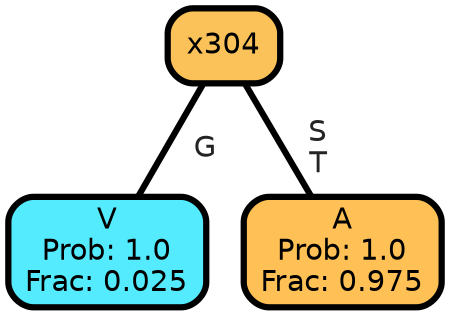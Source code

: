 graph Tree {
node [shape=box, style="filled, rounded",color="black",penwidth="3",fontcolor="black",                 fontname=helvetica] ;
graph [ranksep="0 equally", splines=straight,                 bgcolor=transparent, dpi=200] ;
edge [fontname=helvetica, fontweight=bold,fontcolor=grey14,color=black] ;
0 [label="V
Prob: 1.0
Frac: 0.025", fillcolor="#55ebff"] ;
1 [label="x304", fillcolor="#fac259"] ;
2 [label="A
Prob: 1.0
Frac: 0.975", fillcolor="#ffc155"] ;
1 -- 0 [label=" G",penwidth=3] ;
1 -- 2 [label=" S\n T",penwidth=3] ;
{rank = same;}}